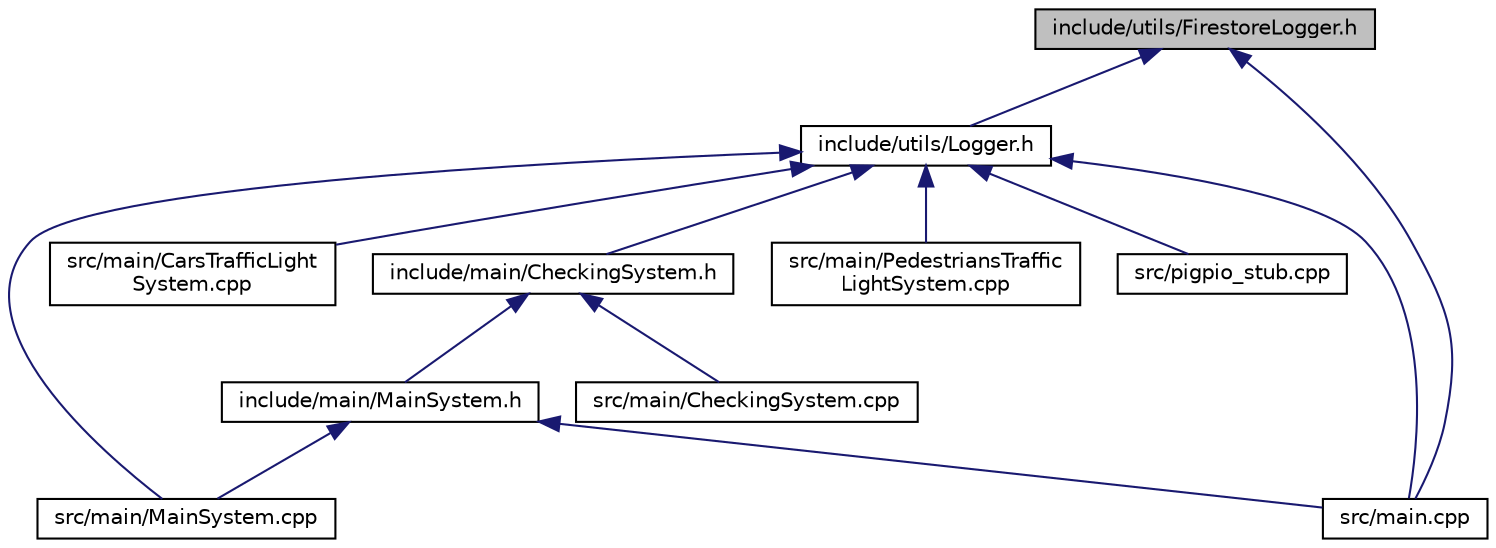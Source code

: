 digraph "include/utils/FirestoreLogger.h"
{
 // LATEX_PDF_SIZE
  edge [fontname="Helvetica",fontsize="10",labelfontname="Helvetica",labelfontsize="10"];
  node [fontname="Helvetica",fontsize="10",shape=record];
  Node1 [label="include/utils/FirestoreLogger.h",height=0.2,width=0.4,color="black", fillcolor="grey75", style="filled", fontcolor="black",tooltip="Provides functionality to log messages to Google Firestore."];
  Node1 -> Node2 [dir="back",color="midnightblue",fontsize="10",style="solid",fontname="Helvetica"];
  Node2 [label="src/main.cpp",height=0.2,width=0.4,color="black", fillcolor="white", style="filled",URL="$main_8cpp.html",tooltip="Main entry point for the application. Initializes the application, runs the main system,..."];
  Node1 -> Node3 [dir="back",color="midnightblue",fontsize="10",style="solid",fontname="Helvetica"];
  Node3 [label="include/utils/Logger.h",height=0.2,width=0.4,color="black", fillcolor="white", style="filled",URL="$Logger_8h.html",tooltip="Defines the Logger class which provides logging functionalities both locally and to Firestore."];
  Node3 -> Node4 [dir="back",color="midnightblue",fontsize="10",style="solid",fontname="Helvetica"];
  Node4 [label="src/main/CarsTrafficLight\lSystem.cpp",height=0.2,width=0.4,color="black", fillcolor="white", style="filled",URL="$CarsTrafficLightSystem_8cpp.html",tooltip="Implementation of the CarsTrafficLightSystem class."];
  Node3 -> Node5 [dir="back",color="midnightblue",fontsize="10",style="solid",fontname="Helvetica"];
  Node5 [label="src/main/MainSystem.cpp",height=0.2,width=0.4,color="black", fillcolor="white", style="filled",URL="$MainSystem_8cpp.html",tooltip="Implementation of the MainSystem class. The MainSystem class is responsible for managing the overall ..."];
  Node3 -> Node6 [dir="back",color="midnightblue",fontsize="10",style="solid",fontname="Helvetica"];
  Node6 [label="src/main/PedestriansTraffic\lLightSystem.cpp",height=0.2,width=0.4,color="black", fillcolor="white", style="filled",URL="$PedestriansTrafficLightSystem_8cpp.html",tooltip="Implements functionality for the PedestriansTrafficLightSystem class."];
  Node3 -> Node2 [dir="back",color="midnightblue",fontsize="10",style="solid",fontname="Helvetica"];
  Node3 -> Node7 [dir="back",color="midnightblue",fontsize="10",style="solid",fontname="Helvetica"];
  Node7 [label="src/pigpio_stub.cpp",height=0.2,width=0.4,color="black", fillcolor="white", style="filled",URL="$pigpio__stub_8cpp.html",tooltip="Implementation of the stub functions for the pigpio library. This stub is used for environments not r..."];
  Node3 -> Node8 [dir="back",color="midnightblue",fontsize="10",style="solid",fontname="Helvetica"];
  Node8 [label="include/main/CheckingSystem.h",height=0.2,width=0.4,color="black", fillcolor="white", style="filled",URL="$CheckingSystem_8h.html",tooltip="Class to manage monitoring and control systems for pedestrian and vehicle traffic."];
  Node8 -> Node9 [dir="back",color="midnightblue",fontsize="10",style="solid",fontname="Helvetica"];
  Node9 [label="src/main/CheckingSystem.cpp",height=0.2,width=0.4,color="black", fillcolor="white", style="filled",URL="$CheckingSystem_8cpp.html",tooltip="Implements the CheckingSystem class methods."];
  Node8 -> Node10 [dir="back",color="midnightblue",fontsize="10",style="solid",fontname="Helvetica"];
  Node10 [label="include/main/MainSystem.h",height=0.2,width=0.4,color="black", fillcolor="white", style="filled",URL="$MainSystem_8h.html",tooltip="Header file for the MainSystem class managing the traffic and pedestrian light systems."];
  Node10 -> Node5 [dir="back",color="midnightblue",fontsize="10",style="solid",fontname="Helvetica"];
  Node10 -> Node2 [dir="back",color="midnightblue",fontsize="10",style="solid",fontname="Helvetica"];
}
